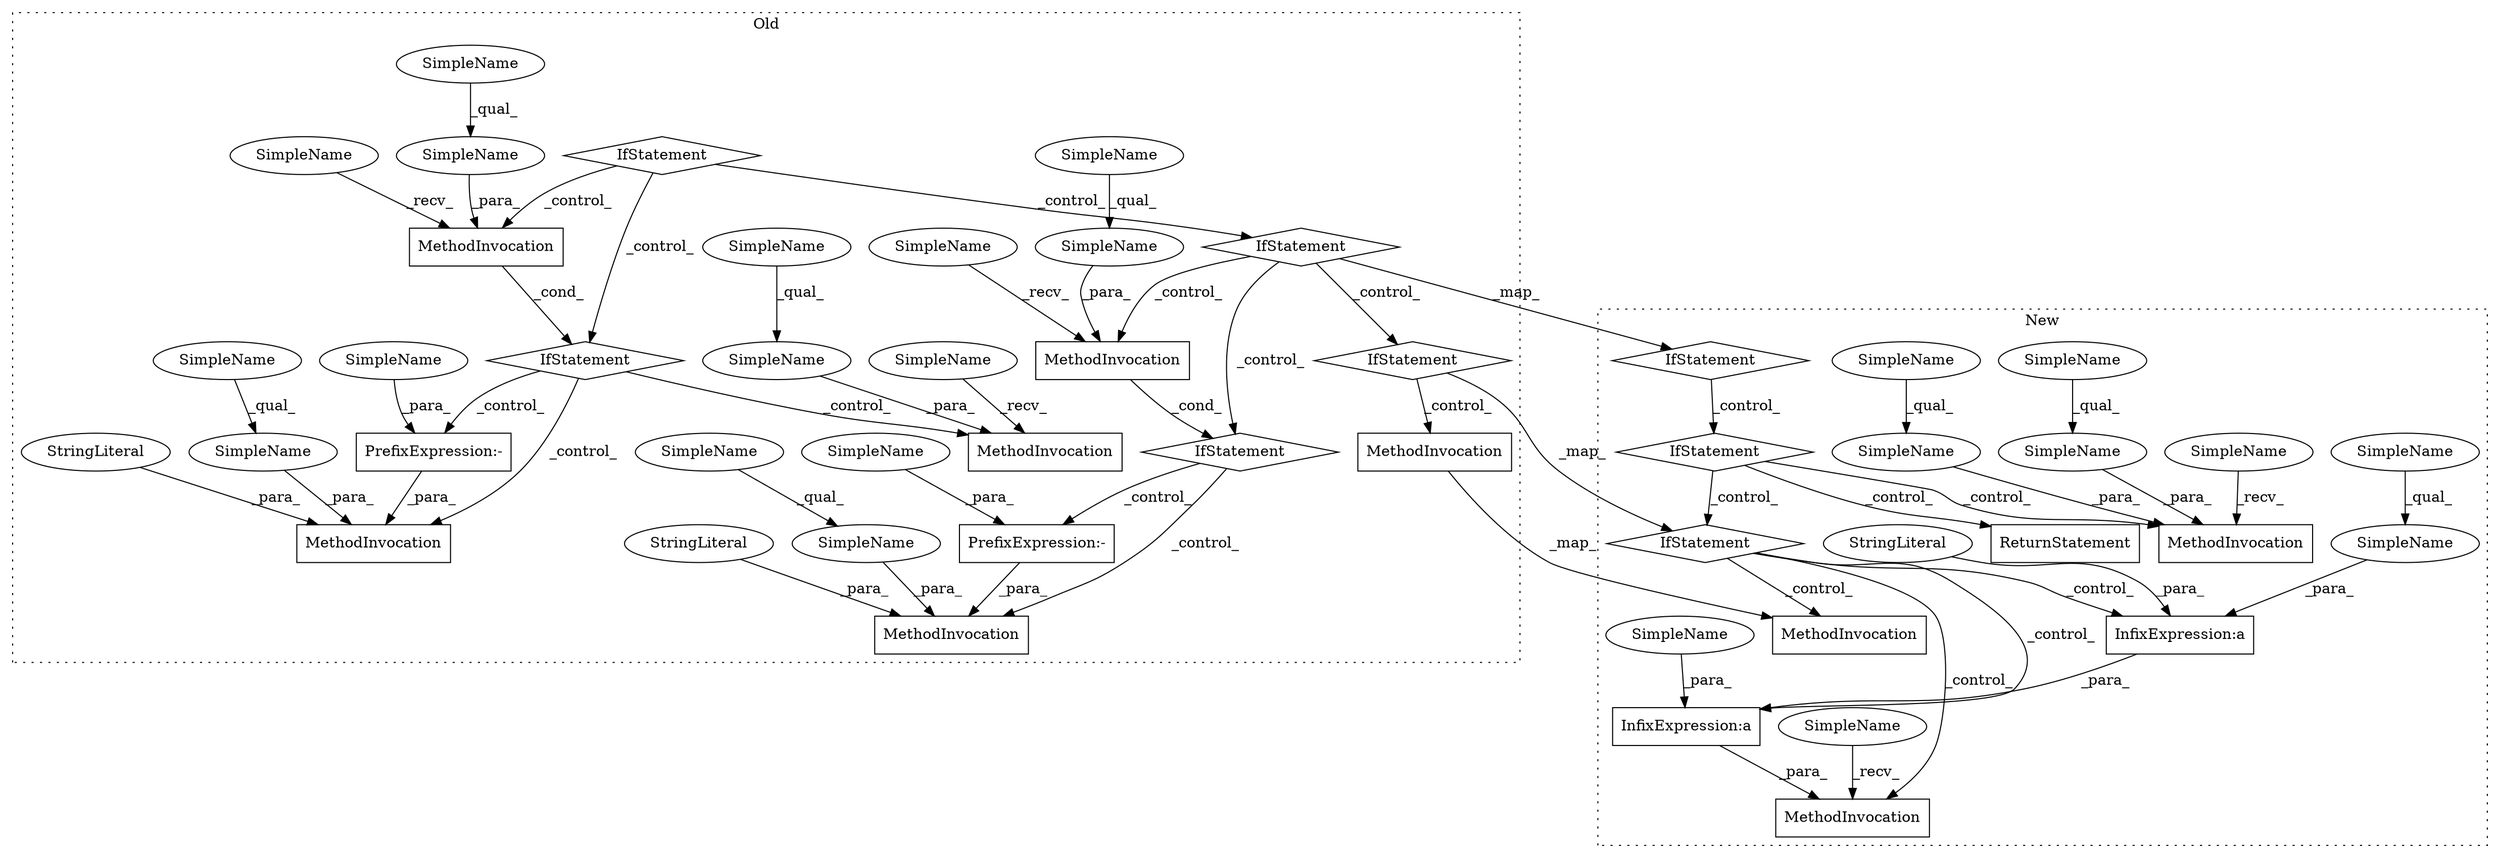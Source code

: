 digraph G {
subgraph cluster0 {
2 [label="IfStatement" a="25" s="57532,57598" l="9,47" shape="diamond"];
3 [label="IfStatement" a="25" s="57663,57751" l="4,18" shape="diamond"];
4 [label="IfStatement" a="25" s="56973,57036" l="4,49" shape="diamond"];
7 [label="IfStatement" a="25" s="57103,57193" l="4,18" shape="diamond"];
8 [label="IfStatement" a="25" s="58086,58152" l="9,47" shape="diamond"];
11 [label="MethodInvocation" a="32" s="57415,57485" l="30,1" shape="box"];
12 [label="MethodInvocation" a="32" s="57121,57192" l="31,1" shape="box"];
14 [label="MethodInvocation" a="32" s="57791,57877" l="25,1" shape="box"];
15 [label="MethodInvocation" a="32" s="58294" l="22" shape="box"];
16 [label="MethodInvocation" a="32" s="57233,57321" l="25,1" shape="box"];
17 [label="MethodInvocation" a="32" s="57681,57750" l="31,1" shape="box"];
19 [label="SimpleName" a="42" s="57152" l="6" shape="ellipse"];
20 [label="SimpleName" a="42" s="-1" l="0" shape="ellipse"];
22 [label="SimpleName" a="42" s="57258" l="53" shape="ellipse"];
27 [label="SimpleName" a="42" s="57445" l="40" shape="ellipse"];
28 [label="SimpleName" a="42" s="57712" l="6" shape="ellipse"];
29 [label="SimpleName" a="42" s="57445" l="6" shape="ellipse"];
30 [label="SimpleName" a="42" s="57152" l="40" shape="ellipse"];
33 [label="SimpleName" a="42" s="57401" l="13" shape="ellipse"];
34 [label="SimpleName" a="42" s="57258" l="6" shape="ellipse"];
36 [label="SimpleName" a="42" s="57107" l="13" shape="ellipse"];
37 [label="SimpleName" a="42" s="-1" l="0" shape="ellipse"];
38 [label="SimpleName" a="42" s="57816" l="51" shape="ellipse"];
39 [label="SimpleName" a="42" s="57816" l="6" shape="ellipse"];
40 [label="SimpleName" a="42" s="57712" l="38" shape="ellipse"];
42 [label="SimpleName" a="42" s="57667" l="13" shape="ellipse"];
43 [label="StringLiteral" a="45" s="57873" l="4" shape="ellipse"];
45 [label="StringLiteral" a="45" s="57317" l="4" shape="ellipse"];
46 [label="PrefixExpression:-" a="38" s="57313" l="-57314" shape="box"];
47 [label="PrefixExpression:-" a="38" s="57869" l="-57870" shape="box"];
label = "Old";
style="dotted";
}
subgraph cluster1 {
1 [label="IfStatement" a="25" s="58796,58857" l="4,47" shape="diamond"];
5 [label="IfStatement" a="25" s="59395,59461" l="9,47" shape="diamond"];
6 [label="IfStatement" a="25" s="59057,59124" l="9,48" shape="diamond"];
9 [label="MethodInvocation" a="32" s="59204,59342" l="18,1" shape="box"];
10 [label="MethodInvocation" a="32" s="59653,59733" l="4,1" shape="box"];
13 [label="MethodInvocation" a="32" s="59603" l="22" shape="box"];
18 [label="ReturnStatement" a="41" s="59361" l="7" shape="box"];
21 [label="SimpleName" a="42" s="59304" l="6" shape="ellipse"];
23 [label="SimpleName" a="42" s="59703" l="16" shape="ellipse"];
24 [label="SimpleName" a="42" s="59222" l="6" shape="ellipse"];
25 [label="SimpleName" a="42" s="59222" l="32" shape="ellipse"];
26 [label="SimpleName" a="42" s="59703" l="30" shape="ellipse"];
31 [label="SimpleName" a="42" s="59657" l="10" shape="ellipse"];
32 [label="SimpleName" a="42" s="59190" l="13" shape="ellipse"];
35 [label="SimpleName" a="42" s="59647" l="5" shape="ellipse"];
41 [label="SimpleName" a="42" s="59304" l="38" shape="ellipse"];
44 [label="StringLiteral" a="45" s="59670" l="30" shape="ellipse"];
48 [label="InfixExpression:a" a="27" s="59700" l="3" shape="box"];
49 [label="InfixExpression:a" a="27" s="59667" l="-10" shape="box"];
label = "New";
style="dotted";
}
1 -> 6 [label="_control_"];
2 -> 3 [label="_control_"];
2 -> 1 [label="_map_"];
2 -> 17 [label="_control_"];
2 -> 8 [label="_control_"];
3 -> 14 [label="_control_"];
3 -> 47 [label="_control_"];
4 -> 2 [label="_control_"];
4 -> 12 [label="_control_"];
4 -> 7 [label="_control_"];
5 -> 13 [label="_control_"];
5 -> 48 [label="_control_"];
5 -> 49 [label="_control_"];
5 -> 10 [label="_control_"];
6 -> 5 [label="_control_"];
6 -> 9 [label="_control_"];
6 -> 18 [label="_control_"];
7 -> 46 [label="_control_"];
7 -> 11 [label="_control_"];
7 -> 16 [label="_control_"];
8 -> 5 [label="_map_"];
8 -> 15 [label="_control_"];
12 -> 7 [label="_cond_"];
15 -> 13 [label="_map_"];
17 -> 3 [label="_cond_"];
19 -> 30 [label="_qual_"];
20 -> 47 [label="_para_"];
21 -> 41 [label="_qual_"];
22 -> 16 [label="_para_"];
23 -> 26 [label="_qual_"];
24 -> 25 [label="_qual_"];
25 -> 9 [label="_para_"];
26 -> 48 [label="_para_"];
27 -> 11 [label="_para_"];
28 -> 40 [label="_qual_"];
29 -> 27 [label="_qual_"];
30 -> 12 [label="_para_"];
31 -> 49 [label="_para_"];
32 -> 9 [label="_recv_"];
33 -> 11 [label="_recv_"];
34 -> 22 [label="_qual_"];
35 -> 10 [label="_recv_"];
36 -> 12 [label="_recv_"];
37 -> 46 [label="_para_"];
38 -> 14 [label="_para_"];
39 -> 38 [label="_qual_"];
40 -> 17 [label="_para_"];
41 -> 9 [label="_para_"];
42 -> 17 [label="_recv_"];
43 -> 14 [label="_para_"];
44 -> 48 [label="_para_"];
45 -> 16 [label="_para_"];
46 -> 16 [label="_para_"];
47 -> 14 [label="_para_"];
48 -> 49 [label="_para_"];
49 -> 10 [label="_para_"];
}